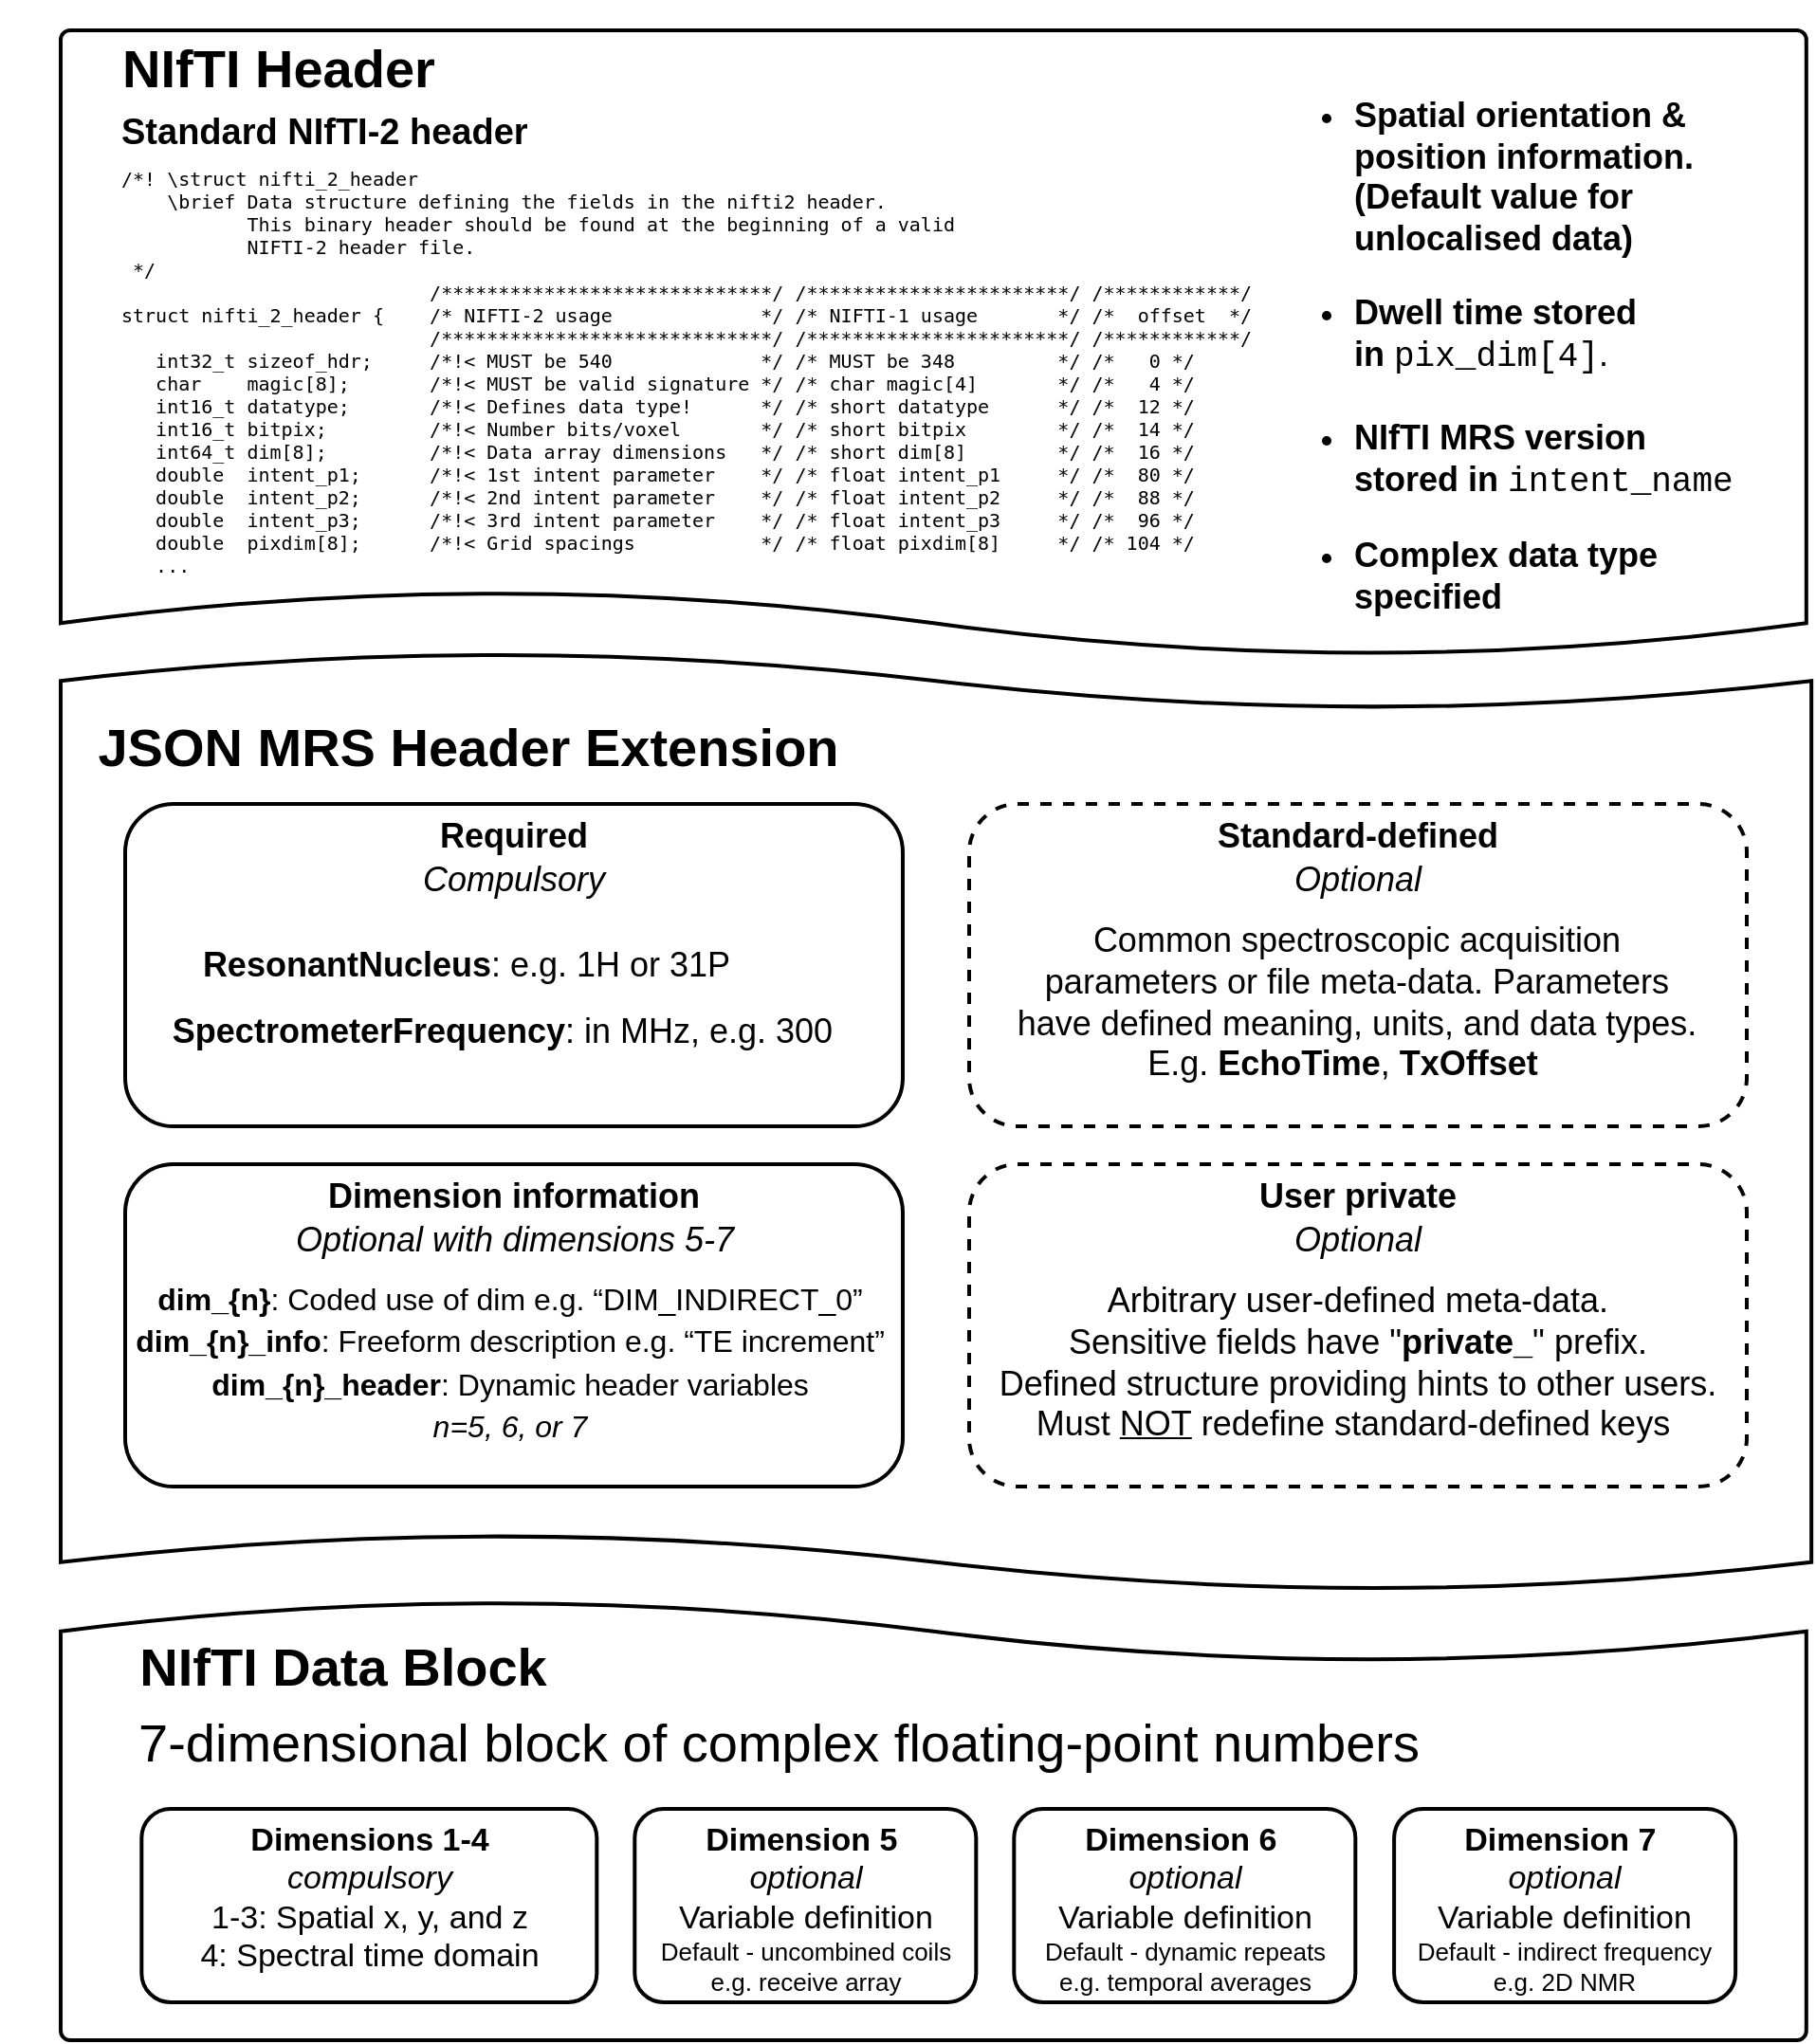 <mxfile version="17.4.2" type="device"><diagram id="iwviGbtpfEMM8SCRO5yg" name="Format"><mxGraphModel dx="2102" dy="1324" grid="1" gridSize="10" guides="1" tooltips="1" connect="1" arrows="1" fold="1" page="1" pageScale="1" pageWidth="1169" pageHeight="827" math="0" shadow="0"><root><mxCell id="8E5n_pHXd_4f7wkYTzv0-0"/><mxCell id="8E5n_pHXd_4f7wkYTzv0-1" parent="8E5n_pHXd_4f7wkYTzv0-0"/><mxCell id="8E5n_pHXd_4f7wkYTzv0-2" value="" style="strokeWidth=2;html=1;shape=mxgraph.flowchart.document2;whiteSpace=wrap;size=0.105;fontSize=14;align=center;flipH=1;" parent="8E5n_pHXd_4f7wkYTzv0-1" vertex="1"><mxGeometry x="120" y="40" width="920.4" height="330" as="geometry"/></mxCell><mxCell id="8E5n_pHXd_4f7wkYTzv0-3" value="" style="shape=tape;whiteSpace=wrap;html=1;strokeWidth=2;size=0.061;fontSize=14;align=center;flipH=1;" parent="8E5n_pHXd_4f7wkYTzv0-1" vertex="1"><mxGeometry x="120" y="368" width="923.08" height="495" as="geometry"/></mxCell><mxCell id="8E5n_pHXd_4f7wkYTzv0-4" value="" style="strokeWidth=2;html=1;shape=mxgraph.flowchart.document2;whiteSpace=wrap;size=0.141;fontSize=14;align=center;direction=west;flipH=1;" parent="8E5n_pHXd_4f7wkYTzv0-1" vertex="1"><mxGeometry x="120" y="868" width="920.4" height="232" as="geometry"/></mxCell><mxCell id="Q7Oj0Se0-Ev8JXOLCJzQ-0" value="&lt;h1&gt;NIfTI Header&lt;/h1&gt;" style="text;html=1;strokeColor=none;fillColor=none;align=center;verticalAlign=middle;whiteSpace=wrap;rounded=0;fontSize=14;" parent="8E5n_pHXd_4f7wkYTzv0-1" vertex="1"><mxGeometry x="130" y="50" width="210" height="20" as="geometry"/></mxCell><mxCell id="Q7Oj0Se0-Ev8JXOLCJzQ-1" value="&lt;h1&gt;JSON MRS Header Extension&lt;/h1&gt;" style="text;html=1;strokeColor=none;fillColor=none;align=center;verticalAlign=middle;whiteSpace=wrap;rounded=0;fontSize=14;" parent="8E5n_pHXd_4f7wkYTzv0-1" vertex="1"><mxGeometry x="120" y="408" width="430" height="20" as="geometry"/></mxCell><mxCell id="Q7Oj0Se0-Ev8JXOLCJzQ-2" value="&lt;h1&gt;NIfTI Data Block&lt;/h1&gt;" style="text;html=1;strokeColor=none;fillColor=none;align=center;verticalAlign=middle;whiteSpace=wrap;rounded=0;fontSize=14;" parent="8E5n_pHXd_4f7wkYTzv0-1" vertex="1"><mxGeometry x="88.66" y="893" width="360" height="20" as="geometry"/></mxCell><mxCell id="YMg1TOVGhr2ptDYV8hDk-0" value="&lt;h1&gt;&lt;span style=&quot;font-weight: normal&quot;&gt;7-dimensional block of complex &lt;/span&gt;&lt;span style=&quot;font-weight: 400&quot;&gt;floating-point&lt;/span&gt;&lt;span style=&quot;font-weight: normal&quot;&gt;&amp;nbsp;numbers&lt;/span&gt;&lt;/h1&gt;" style="text;html=1;strokeColor=none;fillColor=none;align=left;verticalAlign=middle;whiteSpace=wrap;rounded=0;fontSize=14;fontStyle=1" parent="8E5n_pHXd_4f7wkYTzv0-1" vertex="1"><mxGeometry x="158.66" y="933" width="860" height="20" as="geometry"/></mxCell><mxCell id="YMg1TOVGhr2ptDYV8hDk-1" value="&lt;pre style=&quot;overflow-wrap: break-word ; font-size: 10px&quot;&gt;&lt;pre style=&quot;overflow-wrap: break-word&quot;&gt;/*! \struct nifti_2_header&lt;br&gt;    \brief Data structure defining the fields in the nifti2 header.&lt;br&gt;           This binary header should be found at the beginning of a valid&lt;br&gt;           NIFTI-2 header file.&lt;br&gt; */&lt;br&gt;                           /*****************************/ /***********************/ /************/&lt;br&gt;struct nifti_2_header {    /* NIFTI-2 usage             */ /* NIFTI-1 usage       */ /*  offset  */&lt;br&gt;                           /*****************************/ /***********************/ /************/&lt;br&gt;   int32_t sizeof_hdr;     /*!&amp;lt; MUST be 540             */ /* MUST be 348         */ /*   0 */&lt;br&gt;   char    magic[8];       /*!&amp;lt; MUST be valid signature */ /* char magic[4]       */ /*   4 */&lt;br&gt;   int16_t datatype;       /*!&amp;lt; Defines data type!      */ /* short datatype      */ /*  12 */&lt;br&gt;   int16_t bitpix;         /*!&amp;lt; Number bits/voxel       */ /* short bitpix        */ /*  14 */&lt;br&gt;   int64_t dim[8];         /*!&amp;lt; Data array dimensions   */ /* short dim[8]        */ /*  16 */&lt;br&gt;   double  intent_p1;      /*!&amp;lt; 1st intent parameter    */ /* float intent_p1     */ /*  80 */&lt;br&gt;   double  intent_p2;      /*!&amp;lt; 2nd intent parameter    */ /* float intent_p2     */ /*  88 */&lt;br&gt;   double  intent_p3;      /*!&amp;lt; 3rd intent parameter    */ /* float intent_p3     */ /*  96 */&lt;br&gt;   double  pixdim[8];      /*!&amp;lt; Grid spacings           */ /* float pixdim[8]     */ /* 104 */&lt;br&gt;   ...&lt;br&gt;&lt;/pre&gt;&lt;/pre&gt;" style="text;html=1;strokeColor=none;fillColor=none;align=left;verticalAlign=middle;whiteSpace=wrap;rounded=0;fontSize=12;" parent="8E5n_pHXd_4f7wkYTzv0-1" vertex="1"><mxGeometry x="150" y="105" width="610" height="230" as="geometry"/></mxCell><mxCell id="YMg1TOVGhr2ptDYV8hDk-3" value="&lt;h2&gt;&lt;/h2&gt;&lt;h3 style=&quot;font-size: 18px&quot;&gt;&lt;ul&gt;&lt;li&gt;Spatial orientation &amp;amp; position information. (Default value for unlocalised data)&lt;/li&gt;&lt;/ul&gt;&lt;ul&gt;&lt;li&gt;Dwell time stored in&amp;nbsp;&lt;span style=&quot;font-weight: normal&quot;&gt;&lt;font face=&quot;Courier New&quot;&gt;pix_dim[4]&lt;/font&gt;.&lt;br&gt;&lt;br&gt;&lt;/span&gt;&lt;/li&gt;&lt;li&gt;NIfTI MRS version stored in&amp;nbsp;&lt;span style=&quot;font-weight: normal&quot; id=&quot;docs-internal-guid-d41c87d9-7fff-de03-dcf5-fb1b926f13b1&quot;&gt;&lt;span style=&quot;font-family: &amp;#34;courier new&amp;#34; ; background-color: transparent ; vertical-align: baseline&quot;&gt;intent_name&lt;/span&gt;&lt;/span&gt;&lt;/li&gt;&lt;/ul&gt;&lt;ul&gt;&lt;li&gt;Complex data type specified&lt;/li&gt;&lt;/ul&gt;&lt;/h3&gt;" style="text;html=1;strokeColor=none;fillColor=none;align=left;verticalAlign=top;whiteSpace=wrap;rounded=0;fontSize=12;" parent="8E5n_pHXd_4f7wkYTzv0-1" vertex="1"><mxGeometry x="760" y="50" width="250" height="280" as="geometry"/></mxCell><mxCell id="12oBvarGxqfd7X51yj0F-1" value="&lt;div&gt;&lt;font style=&quot;font-size: 17px&quot;&gt;&lt;b&gt;Dimensions 1-4 &lt;br&gt;&lt;/b&gt;&lt;i&gt;compulsory&lt;/i&gt;&lt;/font&gt;&lt;/div&gt;&lt;font style=&quot;font-size: 17px&quot;&gt;1-3: Spatial x, y, and z&lt;br&gt;4: Spectral time domain&lt;/font&gt;" style="rounded=1;whiteSpace=wrap;html=1;strokeWidth=2;fontSize=13;align=center;verticalAlign=top;" parent="8E5n_pHXd_4f7wkYTzv0-1" vertex="1"><mxGeometry x="162.66" y="978" width="240" height="102" as="geometry"/></mxCell><mxCell id="12oBvarGxqfd7X51yj0F-2" value="&lt;div&gt;&lt;font style=&quot;font-size: 17px&quot;&gt;&lt;b&gt;Dimension 5&amp;nbsp;&lt;br&gt;&lt;/b&gt;&lt;i&gt;optional&lt;/i&gt;&lt;/font&gt;&lt;/div&gt;&lt;span style=&quot;font-size: 17px&quot;&gt;Variable definition&lt;br&gt;&lt;/span&gt;Default - uncombined coils&lt;br&gt;e.g. receive array" style="rounded=1;whiteSpace=wrap;html=1;strokeWidth=2;fontSize=13;align=center;verticalAlign=top;" parent="8E5n_pHXd_4f7wkYTzv0-1" vertex="1"><mxGeometry x="422.66" y="978" width="180" height="102" as="geometry"/></mxCell><mxCell id="12oBvarGxqfd7X51yj0F-3" value="&lt;div&gt;&lt;font style=&quot;font-size: 17px&quot;&gt;&lt;b&gt;Dimension 6&amp;nbsp;&lt;br&gt;&lt;/b&gt;&lt;i&gt;optional&lt;/i&gt;&lt;/font&gt;&lt;/div&gt;&lt;span style=&quot;font-size: 17px&quot;&gt;Variable definition&lt;br&gt;&lt;/span&gt;Default - dynamic repeats&lt;br&gt;e.g. temporal averages" style="rounded=1;whiteSpace=wrap;html=1;strokeWidth=2;fontSize=13;align=center;verticalAlign=top;" parent="8E5n_pHXd_4f7wkYTzv0-1" vertex="1"><mxGeometry x="622.66" y="978" width="180" height="102" as="geometry"/></mxCell><mxCell id="12oBvarGxqfd7X51yj0F-4" value="&lt;div&gt;&lt;font style=&quot;font-size: 17px&quot;&gt;&lt;b&gt;Dimension 7&amp;nbsp;&lt;br&gt;&lt;/b&gt;&lt;i&gt;optional&lt;/i&gt;&lt;/font&gt;&lt;/div&gt;&lt;span style=&quot;font-size: 17px&quot;&gt;Variable definition&lt;br&gt;&lt;/span&gt;Default - indirect frequency&lt;br&gt;e.g. 2D NMR" style="rounded=1;whiteSpace=wrap;html=1;strokeWidth=2;fontSize=13;align=center;verticalAlign=top;" parent="8E5n_pHXd_4f7wkYTzv0-1" vertex="1"><mxGeometry x="823.06" y="978" width="180" height="102" as="geometry"/></mxCell><mxCell id="12oBvarGxqfd7X51yj0F-5" value="&lt;font style=&quot;font-size: 18px&quot;&gt;&lt;b&gt;Required&lt;/b&gt;&lt;/font&gt;" style="rounded=1;whiteSpace=wrap;html=1;strokeWidth=2;fontSize=13;align=center;verticalAlign=top;" parent="8E5n_pHXd_4f7wkYTzv0-1" vertex="1"><mxGeometry x="154" y="448" width="410" height="170" as="geometry"/></mxCell><mxCell id="12oBvarGxqfd7X51yj0F-6" value="&lt;font style=&quot;font-size: 18px&quot;&gt;&lt;b&gt;Dimension information&lt;/b&gt;&lt;/font&gt;" style="rounded=1;whiteSpace=wrap;html=1;strokeWidth=2;fontSize=13;align=center;verticalAlign=top;" parent="8E5n_pHXd_4f7wkYTzv0-1" vertex="1"><mxGeometry x="154" y="638" width="410" height="170" as="geometry"/></mxCell><mxCell id="12oBvarGxqfd7X51yj0F-7" value="&lt;font style=&quot;font-size: 18px&quot;&gt;&lt;b&gt;Standard-defined&lt;/b&gt;&lt;/font&gt;" style="rounded=1;whiteSpace=wrap;html=1;strokeWidth=2;fontSize=13;align=center;verticalAlign=top;dashed=1;" parent="8E5n_pHXd_4f7wkYTzv0-1" vertex="1"><mxGeometry x="599.0" y="448" width="410" height="170" as="geometry"/></mxCell><mxCell id="12oBvarGxqfd7X51yj0F-8" value="&lt;font style=&quot;font-size: 18px&quot;&gt;&lt;b&gt;User private&lt;/b&gt;&lt;/font&gt;" style="rounded=1;whiteSpace=wrap;html=1;strokeWidth=2;fontSize=13;align=center;verticalAlign=top;dashed=1;" parent="8E5n_pHXd_4f7wkYTzv0-1" vertex="1"><mxGeometry x="599.0" y="638" width="410" height="170" as="geometry"/></mxCell><mxCell id="e-IYifzYj3A4-iX-f1YR-0" value="&lt;font style=&quot;font-size: 18px&quot;&gt;&lt;i&gt;Compulsory&lt;/i&gt;&lt;/font&gt;" style="text;html=1;strokeColor=none;fillColor=none;align=center;verticalAlign=middle;whiteSpace=wrap;rounded=0;dashed=1;labelBackgroundColor=#ffffff;fontSize=13;" parent="8E5n_pHXd_4f7wkYTzv0-1" vertex="1"><mxGeometry x="339" y="478" width="40" height="20" as="geometry"/></mxCell><mxCell id="e-IYifzYj3A4-iX-f1YR-1" value="&lt;font style=&quot;font-size: 18px&quot;&gt;&lt;b&gt;ResonantNucleus&lt;/b&gt;: e.g. 1H or 31P&lt;/font&gt;" style="text;html=1;strokeColor=none;fillColor=none;align=center;verticalAlign=middle;whiteSpace=wrap;rounded=0;dashed=1;labelBackgroundColor=#ffffff;fontSize=13;" parent="8E5n_pHXd_4f7wkYTzv0-1" vertex="1"><mxGeometry x="174" y="523" width="320" height="20" as="geometry"/></mxCell><mxCell id="e-IYifzYj3A4-iX-f1YR-2" value="&lt;font style=&quot;font-size: 18px&quot;&gt;&lt;i&gt;Optional with dimensions 5-7&lt;/i&gt;&lt;/font&gt;" style="text;html=1;strokeColor=none;fillColor=none;align=center;verticalAlign=middle;whiteSpace=wrap;rounded=0;dashed=1;labelBackgroundColor=#ffffff;fontSize=13;" parent="8E5n_pHXd_4f7wkYTzv0-1" vertex="1"><mxGeometry x="206.5" y="668" width="305" height="20" as="geometry"/></mxCell><mxCell id="e-IYifzYj3A4-iX-f1YR-3" value="&lt;font style=&quot;font-size: 18px&quot;&gt;&lt;i&gt;Optional&lt;/i&gt;&lt;/font&gt;" style="text;html=1;strokeColor=none;fillColor=none;align=center;verticalAlign=middle;whiteSpace=wrap;rounded=0;dashed=1;labelBackgroundColor=#ffffff;fontSize=13;" parent="8E5n_pHXd_4f7wkYTzv0-1" vertex="1"><mxGeometry x="784" y="478" width="40" height="20" as="geometry"/></mxCell><mxCell id="e-IYifzYj3A4-iX-f1YR-4" value="&lt;font style=&quot;font-size: 18px&quot;&gt;&lt;i&gt;Optional&lt;/i&gt;&lt;/font&gt;" style="text;html=1;strokeColor=none;fillColor=none;align=center;verticalAlign=middle;whiteSpace=wrap;rounded=0;dashed=1;labelBackgroundColor=#ffffff;fontSize=13;" parent="8E5n_pHXd_4f7wkYTzv0-1" vertex="1"><mxGeometry x="784" y="668" width="40" height="20" as="geometry"/></mxCell><mxCell id="e-IYifzYj3A4-iX-f1YR-6" value="&lt;font style=&quot;font-size: 18px&quot;&gt;&lt;b&gt;SpectrometerFrequency&lt;/b&gt;: in MHz, e.g. 300&amp;nbsp;&amp;nbsp;&lt;/font&gt;" style="text;html=1;strokeColor=none;fillColor=none;align=center;verticalAlign=middle;whiteSpace=wrap;rounded=0;dashed=1;labelBackgroundColor=#ffffff;fontSize=13;" parent="8E5n_pHXd_4f7wkYTzv0-1" vertex="1"><mxGeometry x="162.66" y="558" width="390" height="20" as="geometry"/></mxCell><mxCell id="e-IYifzYj3A4-iX-f1YR-7" value="&lt;span id=&quot;docs-internal-guid-28562ebe-7fff-c0bc-0377-fc26826b042d&quot;&gt;&lt;p dir=&quot;ltr&quot; style=&quot;line-height: 1.38 ; margin-top: 0pt ; margin-bottom: 0pt&quot;&gt;&lt;span style=&quot;font-family: &amp;#34;arial&amp;#34; ; background-color: transparent ; vertical-align: baseline&quot;&gt;&lt;b&gt;dim_{n}&lt;/b&gt;: Coded use of dim e.g. “DIM_INDIRECT_0”&lt;/span&gt;&lt;/p&gt;&lt;p dir=&quot;ltr&quot; style=&quot;line-height: 1.38 ; margin-top: 0pt ; margin-bottom: 0pt&quot;&gt;&lt;span style=&quot;font-family: &amp;#34;arial&amp;#34; ; background-color: transparent ; vertical-align: baseline&quot;&gt;&lt;b&gt;dim_{n}_info&lt;/b&gt;: Freeform description e.g. “TE increment”&lt;/span&gt;&lt;/p&gt;&lt;p dir=&quot;ltr&quot; style=&quot;line-height: 1.38 ; margin-top: 0pt ; margin-bottom: 0pt&quot;&gt;&lt;span style=&quot;font-family: &amp;#34;arial&amp;#34; ; background-color: transparent ; vertical-align: baseline&quot;&gt;&lt;b&gt;dim_{n}_header&lt;/b&gt;&lt;span&gt;: Dynamic header variables&lt;/span&gt;&lt;br&gt;&lt;/span&gt;&lt;/p&gt;&lt;p dir=&quot;ltr&quot; style=&quot;line-height: 1.38 ; margin-top: 0pt ; margin-bottom: 0pt&quot;&gt;&lt;span style=&quot;font-family: &amp;#34;arial&amp;#34; ; background-color: transparent ; vertical-align: baseline&quot;&gt;&lt;span&gt;&lt;i&gt;n=5, 6, or 7&lt;/i&gt;&lt;/span&gt;&lt;/span&gt;&lt;/p&gt;&lt;/span&gt;" style="text;html=1;strokeColor=none;fillColor=none;align=center;verticalAlign=middle;whiteSpace=wrap;rounded=0;dashed=1;labelBackgroundColor=#ffffff;fontSize=16;" parent="8E5n_pHXd_4f7wkYTzv0-1" vertex="1"><mxGeometry x="154" y="698" width="406" height="90" as="geometry"/></mxCell><mxCell id="e-IYifzYj3A4-iX-f1YR-8" value="&lt;span style=&quot;font-size: 18px&quot;&gt;Common spectroscopic acquisition parameters or file meta-data. Parameters have defined meaning, units, and data types.&lt;br&gt;E.g. &lt;b&gt;EchoTime&lt;/b&gt;, &lt;b&gt;TxOffset&lt;/b&gt;&amp;nbsp; &amp;nbsp;&lt;/span&gt;" style="text;html=1;strokeColor=none;fillColor=none;align=center;verticalAlign=middle;whiteSpace=wrap;rounded=0;dashed=1;labelBackgroundColor=#ffffff;fontSize=13;" parent="8E5n_pHXd_4f7wkYTzv0-1" vertex="1"><mxGeometry x="620.32" y="498" width="367.34" height="110" as="geometry"/></mxCell><mxCell id="e-IYifzYj3A4-iX-f1YR-9" value="&lt;span style=&quot;font-size: 18px&quot;&gt;Arbitrary user-defined meta-data.&lt;br&gt;Sensitive fields have &quot;&lt;b&gt;private_&lt;/b&gt;&quot; prefix.&lt;br&gt;Defined structure providing hints to other users.&lt;br&gt;Must &lt;u&gt;NOT&lt;/u&gt;&amp;nbsp;redefine standard-defined keys&amp;nbsp;&lt;/span&gt;" style="text;html=1;strokeColor=none;fillColor=none;align=center;verticalAlign=middle;whiteSpace=wrap;rounded=0;dashed=1;labelBackgroundColor=#ffffff;fontSize=13;" parent="8E5n_pHXd_4f7wkYTzv0-1" vertex="1"><mxGeometry x="609.16" y="688" width="389.67" height="110" as="geometry"/></mxCell><mxCell id="luEKYEO_LDl3_H8yCohd-1" value="&lt;h2 style=&quot;color: rgb(0 , 0 , 0) ; font-family: &amp;#34;helvetica&amp;#34; ; font-style: normal ; letter-spacing: normal ; text-align: left ; text-indent: 0px ; text-transform: none ; word-spacing: 0px ; font-size: 19px&quot;&gt;&lt;font style=&quot;font-size: 19px ; background-color: rgb(255 , 255 , 255)&quot;&gt;Standard NIfTI-2 header&lt;/font&gt;&lt;/h2&gt;" style="text;whiteSpace=wrap;html=1;" parent="8E5n_pHXd_4f7wkYTzv0-1" vertex="1"><mxGeometry x="150" y="60" width="240" height="60" as="geometry"/></mxCell></root></mxGraphModel></diagram></mxfile>